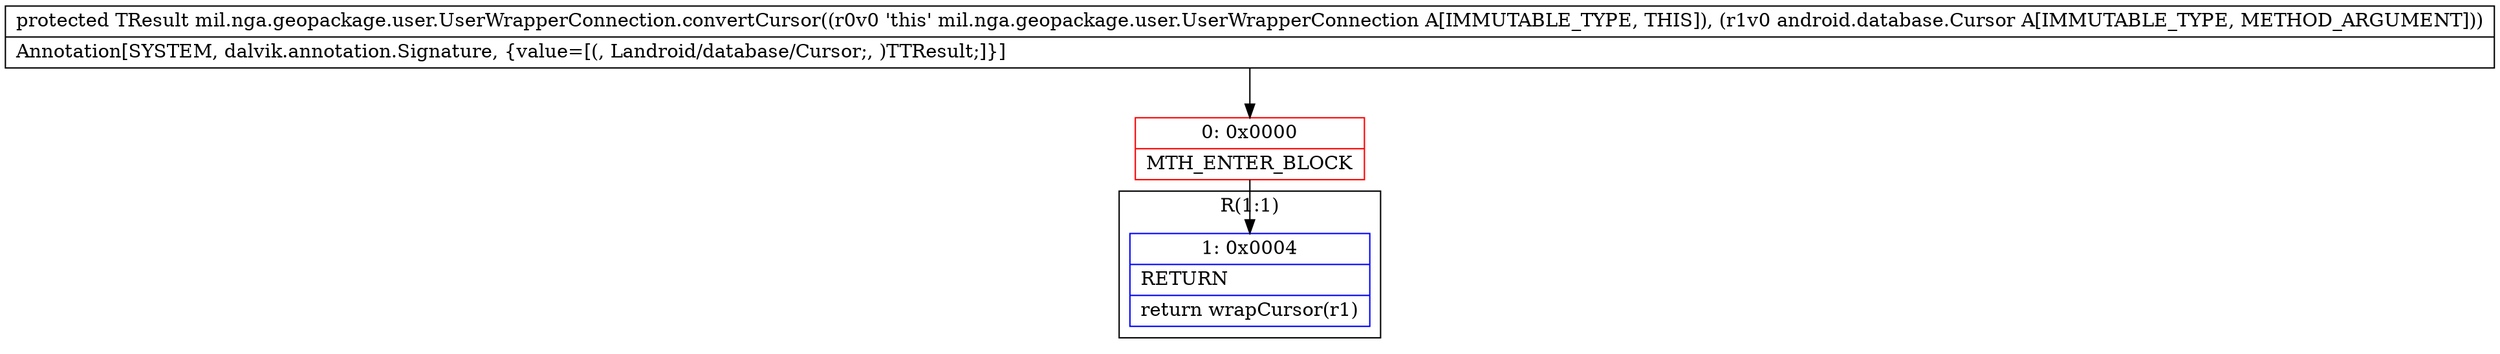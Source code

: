digraph "CFG formil.nga.geopackage.user.UserWrapperConnection.convertCursor(Landroid\/database\/Cursor;)Lmil\/nga\/geopackage\/user\/UserCursor;" {
subgraph cluster_Region_1823397086 {
label = "R(1:1)";
node [shape=record,color=blue];
Node_1 [shape=record,label="{1\:\ 0x0004|RETURN\l|return wrapCursor(r1)\l}"];
}
Node_0 [shape=record,color=red,label="{0\:\ 0x0000|MTH_ENTER_BLOCK\l}"];
MethodNode[shape=record,label="{protected TResult mil.nga.geopackage.user.UserWrapperConnection.convertCursor((r0v0 'this' mil.nga.geopackage.user.UserWrapperConnection A[IMMUTABLE_TYPE, THIS]), (r1v0 android.database.Cursor A[IMMUTABLE_TYPE, METHOD_ARGUMENT]))  | Annotation[SYSTEM, dalvik.annotation.Signature, \{value=[(, Landroid\/database\/Cursor;, )TTResult;]\}]\l}"];
MethodNode -> Node_0;
Node_0 -> Node_1;
}

